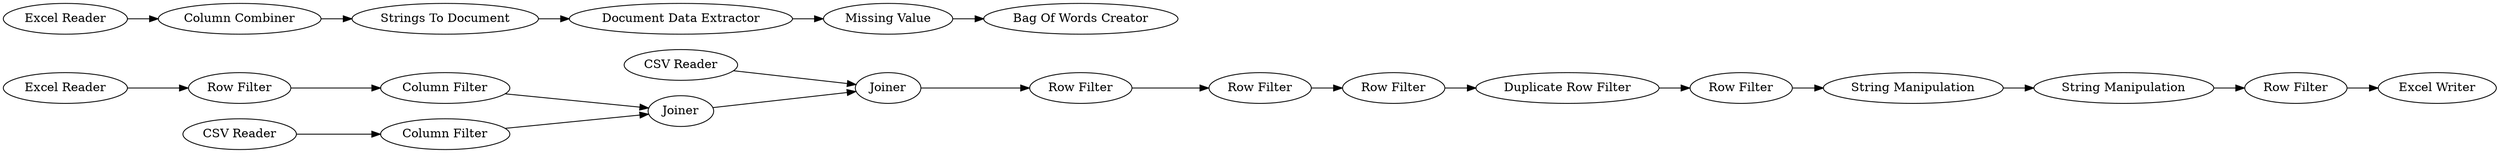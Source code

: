 digraph {
	7 -> 8
	8 -> 9
	23 -> 24
	13 -> 14
	19 -> 21
	2 -> 3
	22 -> 23
	12 -> 13
	4 -> 25
	14 -> 15
	11 -> 12
	1 -> 2
	25 -> 26
	10 -> 11
	5 -> 7
	15 -> 16
	24 -> 4
	3 -> 8
	16 -> 19
	9 -> 10
	6 -> 9
	7 [label="Column Filter"]
	9 [label=Joiner]
	21 [label="Excel Writer"]
	26 [label="Bag Of Words Creator"]
	8 [label=Joiner]
	3 [label="Column Filter"]
	19 [label="Row Filter"]
	24 [label="Strings To Document"]
	6 [label="CSV Reader"]
	15 [label="String Manipulation"]
	25 [label="Missing Value"]
	12 [label="Row Filter"]
	10 [label="Row Filter"]
	16 [label="String Manipulation"]
	1 [label="Excel Reader"]
	22 [label="Excel Reader"]
	11 [label="Row Filter"]
	4 [label="Document Data Extractor"]
	23 [label="Column Combiner"]
	14 [label="Row Filter"]
	5 [label="CSV Reader"]
	13 [label="Duplicate Row Filter"]
	2 [label="Row Filter"]
	rankdir=LR
}

